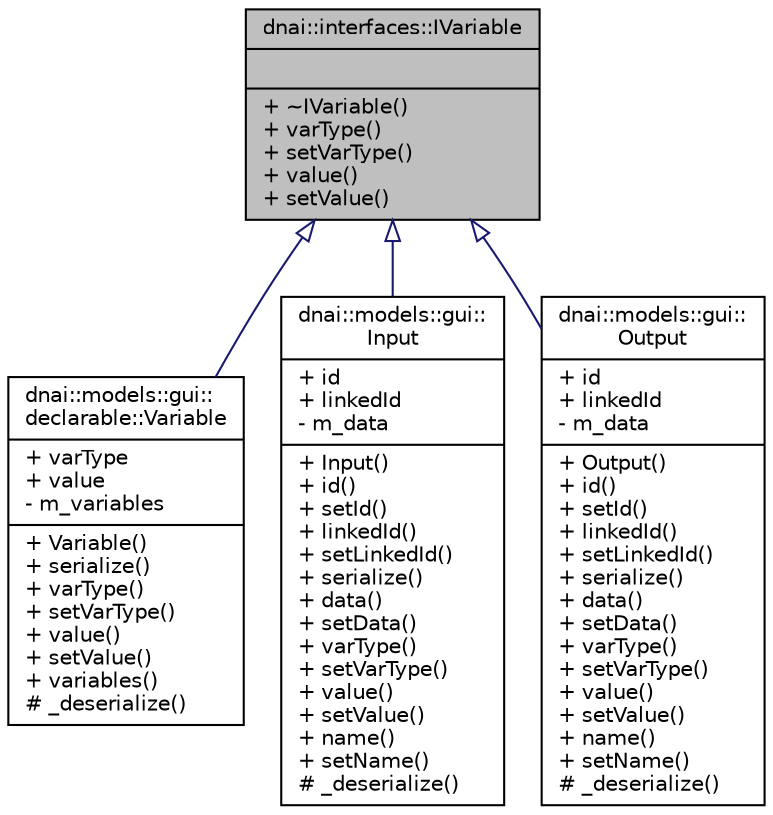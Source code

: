 digraph "dnai::interfaces::IVariable"
{
  edge [fontname="Helvetica",fontsize="10",labelfontname="Helvetica",labelfontsize="10"];
  node [fontname="Helvetica",fontsize="10",shape=record];
  Node1 [label="{dnai::interfaces::IVariable\n||+ ~IVariable()\l+ varType()\l+ setVarType()\l+ value()\l+ setValue()\l}",height=0.2,width=0.4,color="black", fillcolor="grey75", style="filled", fontcolor="black"];
  Node1 -> Node2 [dir="back",color="midnightblue",fontsize="10",style="solid",arrowtail="onormal",fontname="Helvetica"];
  Node2 [label="{dnai::models::gui::\ldeclarable::Variable\n|+ varType\l+ value\l- m_variables\l|+ Variable()\l+ serialize()\l+ varType()\l+ setVarType()\l+ value()\l+ setValue()\l+ variables()\l# _deserialize()\l}",height=0.2,width=0.4,color="black", fillcolor="white", style="filled",URL="$classdnai_1_1models_1_1gui_1_1declarable_1_1_variable.html"];
  Node1 -> Node3 [dir="back",color="midnightblue",fontsize="10",style="solid",arrowtail="onormal",fontname="Helvetica"];
  Node3 [label="{dnai::models::gui::\lInput\n|+ id\l+ linkedId\l- m_data\l|+ Input()\l+ id()\l+ setId()\l+ linkedId()\l+ setLinkedId()\l+ serialize()\l+ data()\l+ setData()\l+ varType()\l+ setVarType()\l+ value()\l+ setValue()\l+ name()\l+ setName()\l# _deserialize()\l}",height=0.2,width=0.4,color="black", fillcolor="white", style="filled",URL="$classdnai_1_1models_1_1gui_1_1_input.html"];
  Node1 -> Node4 [dir="back",color="midnightblue",fontsize="10",style="solid",arrowtail="onormal",fontname="Helvetica"];
  Node4 [label="{dnai::models::gui::\lOutput\n|+ id\l+ linkedId\l- m_data\l|+ Output()\l+ id()\l+ setId()\l+ linkedId()\l+ setLinkedId()\l+ serialize()\l+ data()\l+ setData()\l+ varType()\l+ setVarType()\l+ value()\l+ setValue()\l+ name()\l+ setName()\l# _deserialize()\l}",height=0.2,width=0.4,color="black", fillcolor="white", style="filled",URL="$classdnai_1_1models_1_1gui_1_1_output.html"];
}
